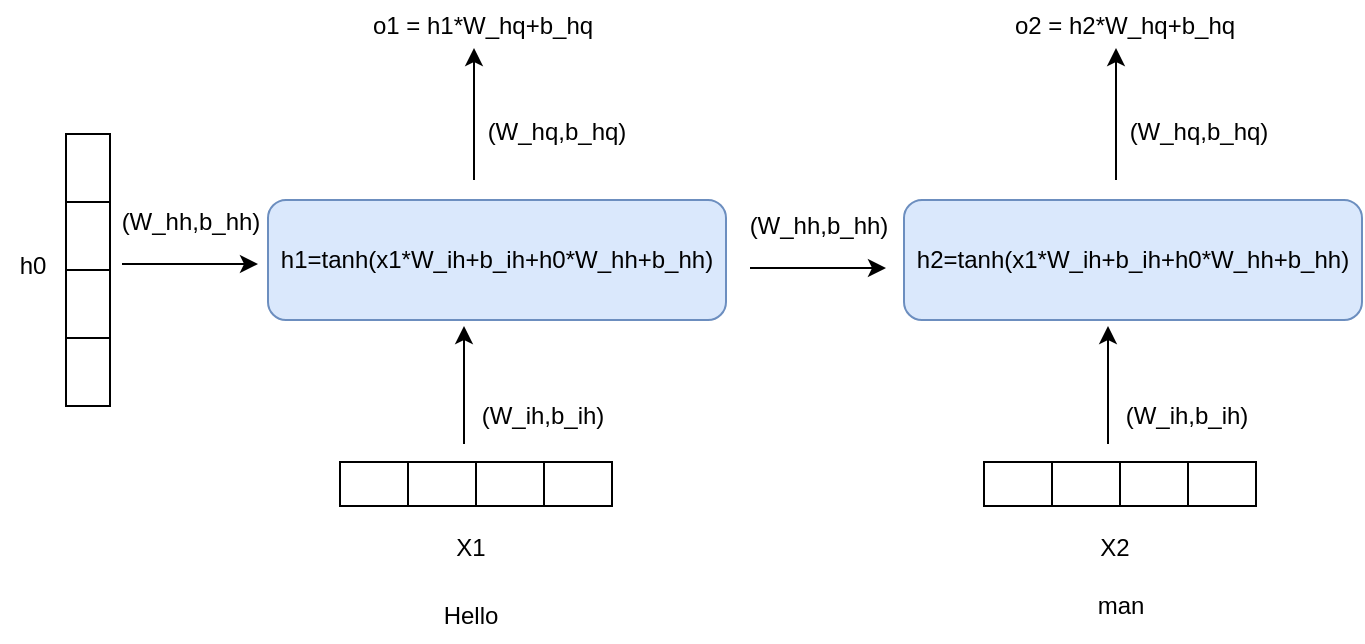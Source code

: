 <mxfile version="22.1.15" type="github">
  <diagram name="第 1 页" id="fF9V_ECrw_38cgFGbWng">
    <mxGraphModel dx="954" dy="664" grid="0" gridSize="10" guides="1" tooltips="1" connect="1" arrows="1" fold="1" page="1" pageScale="1" pageWidth="827" pageHeight="1169" math="0" shadow="0">
      <root>
        <mxCell id="0" />
        <mxCell id="1" parent="0" />
        <mxCell id="RWJTTKz75SXn64Glkqyh-5" value="X1" style="text;html=1;align=center;verticalAlign=middle;resizable=0;points=[];autosize=1;strokeColor=none;fillColor=none;" vertex="1" parent="1">
          <mxGeometry x="249" y="393" width="33" height="26" as="geometry" />
        </mxCell>
        <mxCell id="RWJTTKz75SXn64Glkqyh-10" value="" style="group;movable=1;resizable=1;rotatable=1;deletable=1;editable=1;locked=0;connectable=1;" vertex="1" connectable="0" parent="1">
          <mxGeometry x="201" y="363" width="136" height="22" as="geometry" />
        </mxCell>
        <mxCell id="RWJTTKz75SXn64Glkqyh-6" value="" style="rounded=0;whiteSpace=wrap;html=1;movable=0;resizable=0;rotatable=0;deletable=0;editable=0;locked=1;connectable=0;" vertex="1" parent="RWJTTKz75SXn64Glkqyh-10">
          <mxGeometry width="34" height="22" as="geometry" />
        </mxCell>
        <mxCell id="RWJTTKz75SXn64Glkqyh-7" value="" style="rounded=0;whiteSpace=wrap;html=1;movable=0;resizable=0;rotatable=0;deletable=0;editable=0;locked=1;connectable=0;" vertex="1" parent="RWJTTKz75SXn64Glkqyh-10">
          <mxGeometry x="34" width="34" height="22" as="geometry" />
        </mxCell>
        <mxCell id="RWJTTKz75SXn64Glkqyh-8" value="" style="rounded=0;whiteSpace=wrap;html=1;movable=1;resizable=1;rotatable=1;deletable=1;editable=1;locked=0;connectable=1;" vertex="1" parent="RWJTTKz75SXn64Glkqyh-10">
          <mxGeometry x="68" width="34" height="22" as="geometry" />
        </mxCell>
        <mxCell id="RWJTTKz75SXn64Glkqyh-9" value="" style="rounded=0;whiteSpace=wrap;html=1;movable=0;resizable=0;rotatable=0;deletable=0;editable=0;locked=1;connectable=0;" vertex="1" parent="RWJTTKz75SXn64Glkqyh-10">
          <mxGeometry x="102" width="34" height="22" as="geometry" />
        </mxCell>
        <mxCell id="RWJTTKz75SXn64Glkqyh-12" value="" style="endArrow=classic;html=1;rounded=0;" edge="1" parent="1">
          <mxGeometry width="50" height="50" relative="1" as="geometry">
            <mxPoint x="263" y="354" as="sourcePoint" />
            <mxPoint x="263" y="295" as="targetPoint" />
          </mxGeometry>
        </mxCell>
        <mxCell id="RWJTTKz75SXn64Glkqyh-15" value="(W_ih,b_ih)" style="text;html=1;align=center;verticalAlign=middle;resizable=0;points=[];autosize=1;strokeColor=none;fillColor=none;" vertex="1" parent="1">
          <mxGeometry x="262" y="327" width="79" height="26" as="geometry" />
        </mxCell>
        <mxCell id="RWJTTKz75SXn64Glkqyh-16" value="h0" style="text;html=1;align=center;verticalAlign=middle;resizable=0;points=[];autosize=1;strokeColor=none;fillColor=none;" vertex="1" parent="1">
          <mxGeometry x="31" y="252" width="31" height="26" as="geometry" />
        </mxCell>
        <mxCell id="RWJTTKz75SXn64Glkqyh-17" value="" style="group;movable=1;resizable=1;rotatable=1;deletable=1;editable=1;locked=0;connectable=1;rotation=90;" vertex="1" connectable="0" parent="1">
          <mxGeometry x="7" y="256" width="136" height="22" as="geometry" />
        </mxCell>
        <mxCell id="RWJTTKz75SXn64Glkqyh-18" value="" style="rounded=0;whiteSpace=wrap;html=1;movable=0;resizable=0;rotatable=0;deletable=0;editable=0;locked=1;connectable=0;rotation=90;" vertex="1" parent="RWJTTKz75SXn64Glkqyh-17">
          <mxGeometry x="51" y="-51" width="34" height="22" as="geometry" />
        </mxCell>
        <mxCell id="RWJTTKz75SXn64Glkqyh-19" value="" style="rounded=0;whiteSpace=wrap;html=1;movable=0;resizable=0;rotatable=0;deletable=0;editable=0;locked=1;connectable=0;rotation=90;" vertex="1" parent="RWJTTKz75SXn64Glkqyh-17">
          <mxGeometry x="51" y="-17" width="34" height="22" as="geometry" />
        </mxCell>
        <mxCell id="RWJTTKz75SXn64Glkqyh-20" value="" style="rounded=0;whiteSpace=wrap;html=1;movable=1;resizable=1;rotatable=1;deletable=1;editable=1;locked=0;connectable=1;rotation=90;" vertex="1" parent="RWJTTKz75SXn64Glkqyh-17">
          <mxGeometry x="51" y="17" width="34" height="22" as="geometry" />
        </mxCell>
        <mxCell id="RWJTTKz75SXn64Glkqyh-21" value="" style="rounded=0;whiteSpace=wrap;html=1;movable=0;resizable=0;rotatable=0;deletable=0;editable=0;locked=1;connectable=0;rotation=90;" vertex="1" parent="RWJTTKz75SXn64Glkqyh-17">
          <mxGeometry x="51" y="51" width="34" height="22" as="geometry" />
        </mxCell>
        <mxCell id="RWJTTKz75SXn64Glkqyh-23" value="(W_hh,b_hh)" style="text;html=1;align=center;verticalAlign=middle;resizable=0;points=[];autosize=1;strokeColor=none;fillColor=none;" vertex="1" parent="1">
          <mxGeometry x="82" y="230" width="87" height="26" as="geometry" />
        </mxCell>
        <mxCell id="RWJTTKz75SXn64Glkqyh-22" value="" style="endArrow=classic;html=1;rounded=0;" edge="1" parent="1">
          <mxGeometry width="50" height="50" relative="1" as="geometry">
            <mxPoint x="92" y="264" as="sourcePoint" />
            <mxPoint x="160" y="264" as="targetPoint" />
          </mxGeometry>
        </mxCell>
        <mxCell id="RWJTTKz75SXn64Glkqyh-24" value="o1 = h1*W_hq+b_hq" style="text;html=1;align=center;verticalAlign=middle;resizable=0;points=[];autosize=1;strokeColor=none;fillColor=none;" vertex="1" parent="1">
          <mxGeometry x="208" y="132" width="128" height="26" as="geometry" />
        </mxCell>
        <mxCell id="RWJTTKz75SXn64Glkqyh-25" value="h1=tanh(x1*W_ih+b_ih+h0*W_hh+b_hh)" style="rounded=1;whiteSpace=wrap;html=1;fillColor=#dae8fc;strokeColor=#6c8ebf;" vertex="1" parent="1">
          <mxGeometry x="165" y="232" width="229" height="60" as="geometry" />
        </mxCell>
        <mxCell id="RWJTTKz75SXn64Glkqyh-26" value="" style="endArrow=classic;html=1;rounded=0;" edge="1" parent="1">
          <mxGeometry width="50" height="50" relative="1" as="geometry">
            <mxPoint x="268" y="222" as="sourcePoint" />
            <mxPoint x="268" y="156" as="targetPoint" />
          </mxGeometry>
        </mxCell>
        <mxCell id="RWJTTKz75SXn64Glkqyh-27" value="(W_hq,b_hq)" style="text;html=1;align=center;verticalAlign=middle;resizable=0;points=[];autosize=1;strokeColor=none;fillColor=none;" vertex="1" parent="1">
          <mxGeometry x="265" y="185" width="87" height="26" as="geometry" />
        </mxCell>
        <mxCell id="RWJTTKz75SXn64Glkqyh-28" value="(W_hh,b_hh)" style="text;html=1;align=center;verticalAlign=middle;resizable=0;points=[];autosize=1;strokeColor=none;fillColor=none;" vertex="1" parent="1">
          <mxGeometry x="396" y="232" width="87" height="26" as="geometry" />
        </mxCell>
        <mxCell id="RWJTTKz75SXn64Glkqyh-29" value="" style="endArrow=classic;html=1;rounded=0;" edge="1" parent="1">
          <mxGeometry width="50" height="50" relative="1" as="geometry">
            <mxPoint x="406" y="266" as="sourcePoint" />
            <mxPoint x="474" y="266" as="targetPoint" />
          </mxGeometry>
        </mxCell>
        <mxCell id="RWJTTKz75SXn64Glkqyh-30" value="h2=tanh(x1*W_ih+b_ih+h0*W_hh+b_hh)" style="rounded=1;whiteSpace=wrap;html=1;fillColor=#dae8fc;strokeColor=#6c8ebf;" vertex="1" parent="1">
          <mxGeometry x="483" y="232" width="229" height="60" as="geometry" />
        </mxCell>
        <mxCell id="RWJTTKz75SXn64Glkqyh-31" value="X2" style="text;html=1;align=center;verticalAlign=middle;resizable=0;points=[];autosize=1;strokeColor=none;fillColor=none;" vertex="1" parent="1">
          <mxGeometry x="571" y="393" width="33" height="26" as="geometry" />
        </mxCell>
        <mxCell id="RWJTTKz75SXn64Glkqyh-32" value="" style="group;movable=1;resizable=1;rotatable=1;deletable=1;editable=1;locked=0;connectable=1;" vertex="1" connectable="0" parent="1">
          <mxGeometry x="523" y="363" width="136" height="22" as="geometry" />
        </mxCell>
        <mxCell id="RWJTTKz75SXn64Glkqyh-33" value="" style="rounded=0;whiteSpace=wrap;html=1;movable=0;resizable=0;rotatable=0;deletable=0;editable=0;locked=1;connectable=0;" vertex="1" parent="RWJTTKz75SXn64Glkqyh-32">
          <mxGeometry width="34" height="22" as="geometry" />
        </mxCell>
        <mxCell id="RWJTTKz75SXn64Glkqyh-34" value="" style="rounded=0;whiteSpace=wrap;html=1;movable=0;resizable=0;rotatable=0;deletable=0;editable=0;locked=1;connectable=0;" vertex="1" parent="RWJTTKz75SXn64Glkqyh-32">
          <mxGeometry x="34" width="34" height="22" as="geometry" />
        </mxCell>
        <mxCell id="RWJTTKz75SXn64Glkqyh-35" value="" style="rounded=0;whiteSpace=wrap;html=1;movable=1;resizable=1;rotatable=1;deletable=1;editable=1;locked=0;connectable=1;" vertex="1" parent="RWJTTKz75SXn64Glkqyh-32">
          <mxGeometry x="68" width="34" height="22" as="geometry" />
        </mxCell>
        <mxCell id="RWJTTKz75SXn64Glkqyh-36" value="" style="rounded=0;whiteSpace=wrap;html=1;movable=0;resizable=0;rotatable=0;deletable=0;editable=0;locked=1;connectable=0;" vertex="1" parent="RWJTTKz75SXn64Glkqyh-32">
          <mxGeometry x="102" width="34" height="22" as="geometry" />
        </mxCell>
        <mxCell id="RWJTTKz75SXn64Glkqyh-37" value="" style="endArrow=classic;html=1;rounded=0;" edge="1" parent="1">
          <mxGeometry width="50" height="50" relative="1" as="geometry">
            <mxPoint x="585" y="354" as="sourcePoint" />
            <mxPoint x="585" y="295" as="targetPoint" />
          </mxGeometry>
        </mxCell>
        <mxCell id="RWJTTKz75SXn64Glkqyh-38" value="(W_ih,b_ih)" style="text;html=1;align=center;verticalAlign=middle;resizable=0;points=[];autosize=1;strokeColor=none;fillColor=none;" vertex="1" parent="1">
          <mxGeometry x="584" y="327" width="79" height="26" as="geometry" />
        </mxCell>
        <mxCell id="RWJTTKz75SXn64Glkqyh-39" value="o2 = h2*W_hq+b_hq" style="text;html=1;align=center;verticalAlign=middle;resizable=0;points=[];autosize=1;strokeColor=none;fillColor=none;" vertex="1" parent="1">
          <mxGeometry x="529" y="132" width="128" height="26" as="geometry" />
        </mxCell>
        <mxCell id="RWJTTKz75SXn64Glkqyh-40" value="" style="endArrow=classic;html=1;rounded=0;" edge="1" parent="1">
          <mxGeometry width="50" height="50" relative="1" as="geometry">
            <mxPoint x="589" y="222" as="sourcePoint" />
            <mxPoint x="589" y="156" as="targetPoint" />
          </mxGeometry>
        </mxCell>
        <mxCell id="RWJTTKz75SXn64Glkqyh-41" value="(W_hq,b_hq)" style="text;html=1;align=center;verticalAlign=middle;resizable=0;points=[];autosize=1;strokeColor=none;fillColor=none;" vertex="1" parent="1">
          <mxGeometry x="586" y="185" width="87" height="26" as="geometry" />
        </mxCell>
        <mxCell id="RWJTTKz75SXn64Glkqyh-42" value="Hello" style="text;html=1;align=center;verticalAlign=middle;resizable=0;points=[];autosize=1;strokeColor=none;fillColor=none;" vertex="1" parent="1">
          <mxGeometry x="243" y="427" width="45" height="26" as="geometry" />
        </mxCell>
        <mxCell id="RWJTTKz75SXn64Glkqyh-43" value="man" style="text;html=1;align=center;verticalAlign=middle;resizable=0;points=[];autosize=1;strokeColor=none;fillColor=none;" vertex="1" parent="1">
          <mxGeometry x="570.5" y="422" width="41" height="26" as="geometry" />
        </mxCell>
      </root>
    </mxGraphModel>
  </diagram>
</mxfile>

